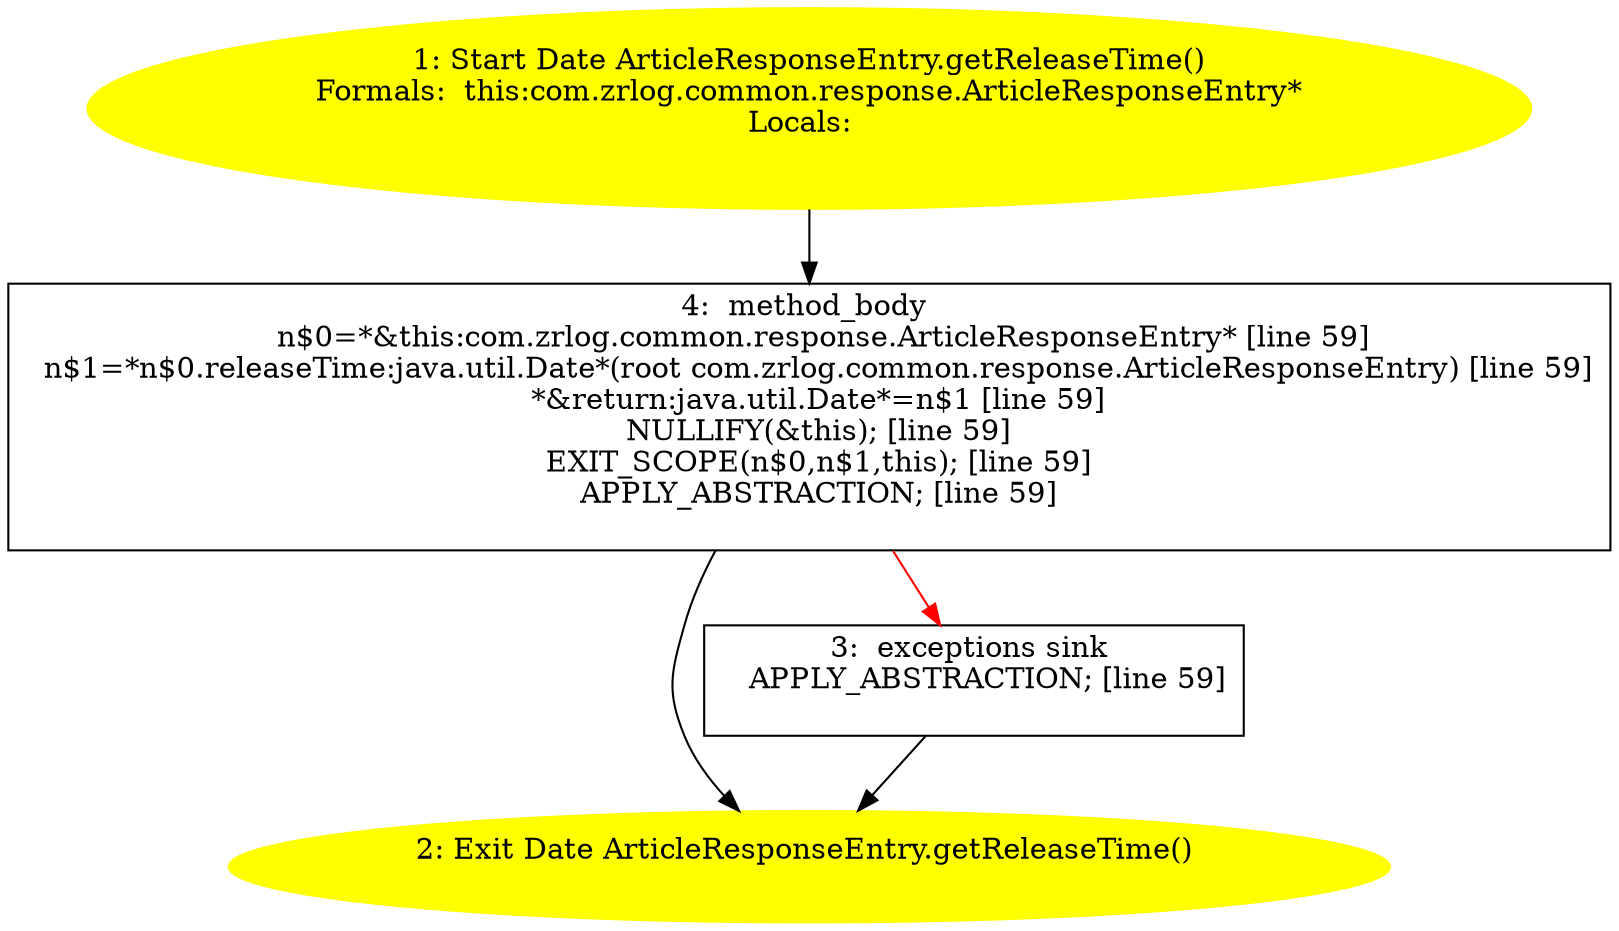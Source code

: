 /* @generated */
digraph cfg {
"com.zrlog.common.response.ArticleResponseEntry.getReleaseTime():java.util.Date.55ec7d8aef875f25e15d57bbc29b8b1a_1" [label="1: Start Date ArticleResponseEntry.getReleaseTime()\nFormals:  this:com.zrlog.common.response.ArticleResponseEntry*\nLocals:  \n  " color=yellow style=filled]
	

	 "com.zrlog.common.response.ArticleResponseEntry.getReleaseTime():java.util.Date.55ec7d8aef875f25e15d57bbc29b8b1a_1" -> "com.zrlog.common.response.ArticleResponseEntry.getReleaseTime():java.util.Date.55ec7d8aef875f25e15d57bbc29b8b1a_4" ;
"com.zrlog.common.response.ArticleResponseEntry.getReleaseTime():java.util.Date.55ec7d8aef875f25e15d57bbc29b8b1a_2" [label="2: Exit Date ArticleResponseEntry.getReleaseTime() \n  " color=yellow style=filled]
	

"com.zrlog.common.response.ArticleResponseEntry.getReleaseTime():java.util.Date.55ec7d8aef875f25e15d57bbc29b8b1a_3" [label="3:  exceptions sink \n   APPLY_ABSTRACTION; [line 59]\n " shape="box"]
	

	 "com.zrlog.common.response.ArticleResponseEntry.getReleaseTime():java.util.Date.55ec7d8aef875f25e15d57bbc29b8b1a_3" -> "com.zrlog.common.response.ArticleResponseEntry.getReleaseTime():java.util.Date.55ec7d8aef875f25e15d57bbc29b8b1a_2" ;
"com.zrlog.common.response.ArticleResponseEntry.getReleaseTime():java.util.Date.55ec7d8aef875f25e15d57bbc29b8b1a_4" [label="4:  method_body \n   n$0=*&this:com.zrlog.common.response.ArticleResponseEntry* [line 59]\n  n$1=*n$0.releaseTime:java.util.Date*(root com.zrlog.common.response.ArticleResponseEntry) [line 59]\n  *&return:java.util.Date*=n$1 [line 59]\n  NULLIFY(&this); [line 59]\n  EXIT_SCOPE(n$0,n$1,this); [line 59]\n  APPLY_ABSTRACTION; [line 59]\n " shape="box"]
	

	 "com.zrlog.common.response.ArticleResponseEntry.getReleaseTime():java.util.Date.55ec7d8aef875f25e15d57bbc29b8b1a_4" -> "com.zrlog.common.response.ArticleResponseEntry.getReleaseTime():java.util.Date.55ec7d8aef875f25e15d57bbc29b8b1a_2" ;
	 "com.zrlog.common.response.ArticleResponseEntry.getReleaseTime():java.util.Date.55ec7d8aef875f25e15d57bbc29b8b1a_4" -> "com.zrlog.common.response.ArticleResponseEntry.getReleaseTime():java.util.Date.55ec7d8aef875f25e15d57bbc29b8b1a_3" [color="red" ];
}
